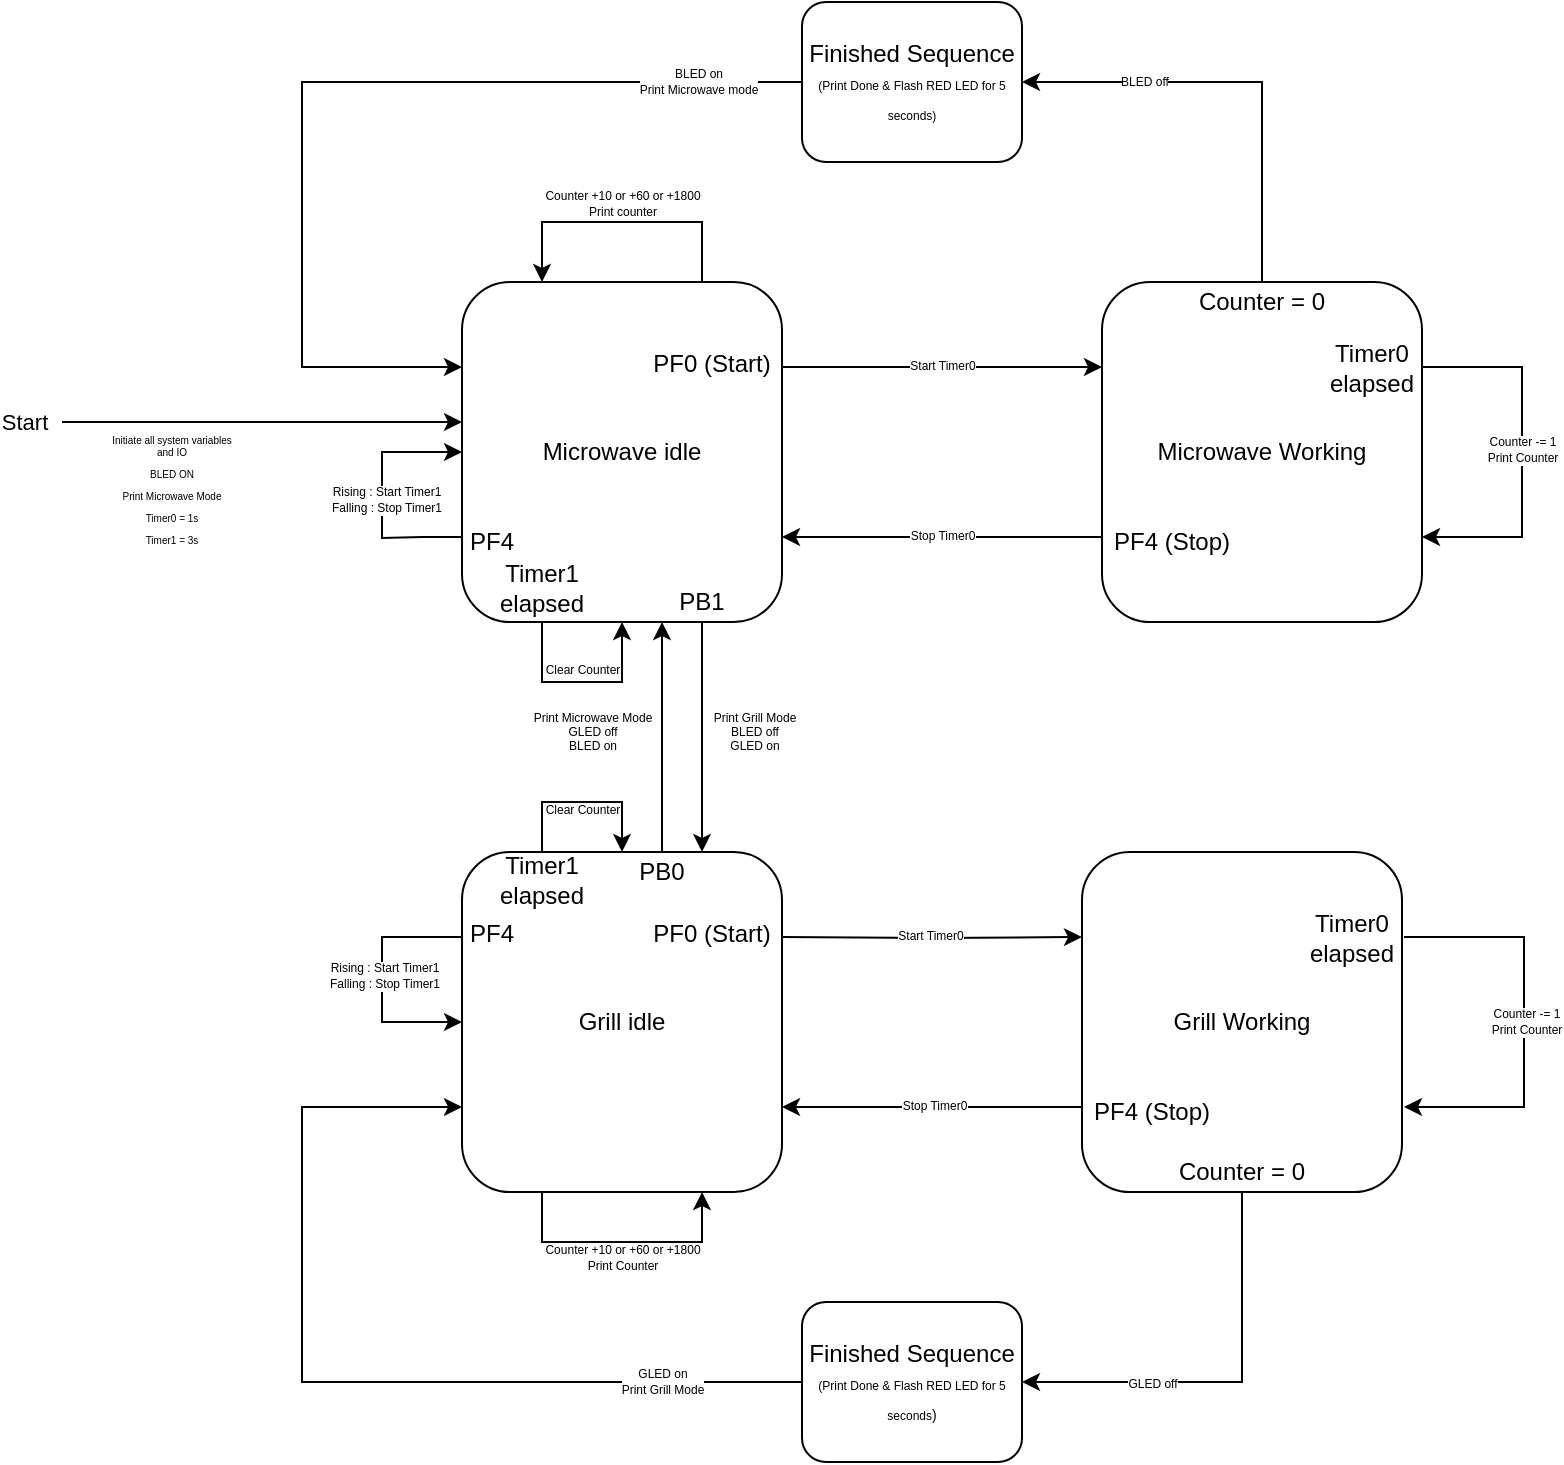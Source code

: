 <mxfile version="13.1.11" type="device"><diagram id="W4BRSVeRObj2eqA_Z_xE" name="Page-1"><mxGraphModel dx="1736" dy="888" grid="1" gridSize="10" guides="1" tooltips="1" connect="1" arrows="1" fold="1" page="1" pageScale="1" pageWidth="850" pageHeight="1100" background="#ffffff" math="0" shadow="0"><root><mxCell id="0"/><mxCell id="1" parent="0"/><mxCell id="wYL5zceBUdpx_S9_f11w-52" style="edgeStyle=orthogonalEdgeStyle;rounded=0;orthogonalLoop=1;jettySize=auto;html=1;exitX=0.25;exitY=0;exitDx=0;exitDy=0;entryX=0;entryY=1;entryDx=0;entryDy=0;" edge="1" parent="1" source="wYL5zceBUdpx_S9_f11w-2" target="wYL5zceBUdpx_S9_f11w-55"><mxGeometry relative="1" as="geometry"><Array as="points"><mxPoint x="359" y="610"/></Array></mxGeometry></mxCell><mxCell id="wYL5zceBUdpx_S9_f11w-177" value="&lt;div&gt;Print Microwave Mode&lt;/div&gt;&lt;div&gt;GLED off&lt;/div&gt;&lt;div&gt;BLED on&lt;/div&gt;" style="edgeLabel;html=1;align=center;verticalAlign=middle;resizable=0;points=[];fontSize=6;" vertex="1" connectable="0" parent="wYL5zceBUdpx_S9_f11w-52"><mxGeometry x="0.31" relative="1" as="geometry"><mxPoint x="-35" y="-5.28" as="offset"/></mxGeometry></mxCell><mxCell id="wYL5zceBUdpx_S9_f11w-173" style="edgeStyle=orthogonalEdgeStyle;rounded=0;orthogonalLoop=1;jettySize=auto;html=1;exitX=0.25;exitY=0;exitDx=0;exitDy=0;entryX=0;entryY=0;entryDx=0;entryDy=0;fontSize=6;" edge="1" parent="1" source="wYL5zceBUdpx_S9_f11w-2" target="wYL5zceBUdpx_S9_f11w-56"><mxGeometry relative="1" as="geometry"><Array as="points"><mxPoint x="299" y="585"/><mxPoint x="339" y="585"/></Array></mxGeometry></mxCell><mxCell id="wYL5zceBUdpx_S9_f11w-174" value="Clear Counter" style="edgeLabel;html=1;align=center;verticalAlign=middle;resizable=0;points=[];fontSize=6;" vertex="1" connectable="0" parent="wYL5zceBUdpx_S9_f11w-173"><mxGeometry x="0.194" y="-1" relative="1" as="geometry"><mxPoint x="-8.66" y="3" as="offset"/></mxGeometry></mxCell><mxCell id="wYL5zceBUdpx_S9_f11w-2" value="Grill idle" style="rounded=1;whiteSpace=wrap;html=1;" vertex="1" parent="1"><mxGeometry x="259" y="610" width="160" height="170" as="geometry"/></mxCell><mxCell id="wYL5zceBUdpx_S9_f11w-51" style="edgeStyle=orthogonalEdgeStyle;rounded=0;orthogonalLoop=1;jettySize=auto;html=1;exitX=0.75;exitY=1;exitDx=0;exitDy=0;entryX=0.75;entryY=0;entryDx=0;entryDy=0;" edge="1" parent="1" source="wYL5zceBUdpx_S9_f11w-3" target="wYL5zceBUdpx_S9_f11w-2"><mxGeometry relative="1" as="geometry"/></mxCell><mxCell id="wYL5zceBUdpx_S9_f11w-176" value="&lt;div&gt;Print Grill Mode&lt;/div&gt;&lt;div&gt;BLED off&lt;/div&gt;&lt;div&gt;GLED on&lt;br&gt;&lt;/div&gt;" style="edgeLabel;html=1;align=center;verticalAlign=middle;resizable=0;points=[];fontSize=6;" vertex="1" connectable="0" parent="wYL5zceBUdpx_S9_f11w-51"><mxGeometry x="-0.163" y="-1" relative="1" as="geometry"><mxPoint x="27" y="6.94" as="offset"/></mxGeometry></mxCell><mxCell id="wYL5zceBUdpx_S9_f11w-95" style="edgeStyle=orthogonalEdgeStyle;rounded=0;orthogonalLoop=1;jettySize=auto;html=1;exitX=1;exitY=0.25;exitDx=0;exitDy=0;entryX=0;entryY=0.25;entryDx=0;entryDy=0;" edge="1" parent="1" source="wYL5zceBUdpx_S9_f11w-3" target="wYL5zceBUdpx_S9_f11w-88"><mxGeometry relative="1" as="geometry"/></mxCell><mxCell id="wYL5zceBUdpx_S9_f11w-161" value="&lt;div&gt;Start Timer0&lt;/div&gt;" style="edgeLabel;html=1;align=center;verticalAlign=middle;resizable=0;points=[];fontSize=6;" vertex="1" connectable="0" parent="wYL5zceBUdpx_S9_f11w-95"><mxGeometry x="-0.135" y="-1" relative="1" as="geometry"><mxPoint x="10.73" y="-1.5" as="offset"/></mxGeometry></mxCell><mxCell id="wYL5zceBUdpx_S9_f11w-110" style="edgeStyle=orthogonalEdgeStyle;rounded=0;orthogonalLoop=1;jettySize=auto;html=1;exitX=0.75;exitY=0;exitDx=0;exitDy=0;entryX=0.25;entryY=0;entryDx=0;entryDy=0;" edge="1" parent="1" source="wYL5zceBUdpx_S9_f11w-3" target="wYL5zceBUdpx_S9_f11w-3"><mxGeometry relative="1" as="geometry"><mxPoint x="299" y="315.0" as="targetPoint"/><Array as="points"><mxPoint x="379" y="295"/><mxPoint x="299" y="295"/></Array></mxGeometry></mxCell><mxCell id="wYL5zceBUdpx_S9_f11w-111" value="&lt;div&gt;Counter +10 or +60 or +1800&lt;/div&gt;Print counter" style="edgeLabel;html=1;align=center;verticalAlign=middle;resizable=0;points=[];fontSize=6;" vertex="1" connectable="0" parent="wYL5zceBUdpx_S9_f11w-110"><mxGeometry x="-0.451" y="25" relative="1" as="geometry"><mxPoint x="-31.61" y="-34.02" as="offset"/></mxGeometry></mxCell><mxCell id="wYL5zceBUdpx_S9_f11w-3" value="Microwave idle" style="rounded=1;whiteSpace=wrap;html=1;" vertex="1" parent="1"><mxGeometry x="259" y="325" width="160" height="170" as="geometry"/></mxCell><mxCell id="wYL5zceBUdpx_S9_f11w-28" value="" style="endArrow=classic;html=1;entryX=0;entryY=0.5;entryDx=0;entryDy=0;" edge="1" parent="1"><mxGeometry width="50" height="50" relative="1" as="geometry"><mxPoint x="59" y="395" as="sourcePoint"/><mxPoint x="259" y="395" as="targetPoint"/></mxGeometry></mxCell><mxCell id="wYL5zceBUdpx_S9_f11w-140" value="Start" style="edgeLabel;html=1;align=center;verticalAlign=middle;resizable=0;points=[];" vertex="1" connectable="0" parent="wYL5zceBUdpx_S9_f11w-28"><mxGeometry x="-0.386" y="-1" relative="1" as="geometry"><mxPoint x="-80.38" y="-1" as="offset"/></mxGeometry></mxCell><mxCell id="wYL5zceBUdpx_S9_f11w-55" value="PB1" style="text;html=1;strokeColor=none;fillColor=none;align=center;verticalAlign=middle;whiteSpace=wrap;rounded=0;" vertex="1" parent="1"><mxGeometry x="359" y="475" width="40" height="20" as="geometry"/></mxCell><mxCell id="wYL5zceBUdpx_S9_f11w-56" value="PB0" style="text;html=1;strokeColor=none;fillColor=none;align=center;verticalAlign=middle;whiteSpace=wrap;rounded=0;" vertex="1" parent="1"><mxGeometry x="339" y="610" width="40" height="20" as="geometry"/></mxCell><mxCell id="wYL5zceBUdpx_S9_f11w-74" value="PF0 (Start)" style="text;html=1;strokeColor=none;fillColor=none;align=center;verticalAlign=middle;whiteSpace=wrap;rounded=0;" vertex="1" parent="1"><mxGeometry x="349" y="356" width="70" height="20" as="geometry"/></mxCell><mxCell id="wYL5zceBUdpx_S9_f11w-93" style="edgeStyle=orthogonalEdgeStyle;rounded=0;orthogonalLoop=1;jettySize=auto;html=1;exitX=0;exitY=0.75;exitDx=0;exitDy=0;entryX=1;entryY=0.75;entryDx=0;entryDy=0;" edge="1" parent="1" source="wYL5zceBUdpx_S9_f11w-88" target="wYL5zceBUdpx_S9_f11w-3"><mxGeometry relative="1" as="geometry"/></mxCell><mxCell id="wYL5zceBUdpx_S9_f11w-162" value="Stop Timer0" style="edgeLabel;html=1;align=center;verticalAlign=middle;resizable=0;points=[];fontSize=6;" vertex="1" connectable="0" parent="wYL5zceBUdpx_S9_f11w-93"><mxGeometry x="0.111" y="-1" relative="1" as="geometry"><mxPoint x="8.78" y="0.5" as="offset"/></mxGeometry></mxCell><mxCell id="wYL5zceBUdpx_S9_f11w-132" style="edgeStyle=orthogonalEdgeStyle;rounded=0;orthogonalLoop=1;jettySize=auto;html=1;exitX=0.5;exitY=0;exitDx=0;exitDy=0;entryX=1;entryY=0.5;entryDx=0;entryDy=0;" edge="1" parent="1" source="wYL5zceBUdpx_S9_f11w-88" target="wYL5zceBUdpx_S9_f11w-123"><mxGeometry relative="1" as="geometry"/></mxCell><mxCell id="wYL5zceBUdpx_S9_f11w-180" value="&lt;div&gt;BLED off&lt;/div&gt;" style="edgeLabel;html=1;align=center;verticalAlign=middle;resizable=0;points=[];fontSize=6;" vertex="1" connectable="0" parent="wYL5zceBUdpx_S9_f11w-132"><mxGeometry x="0.388" relative="1" as="geometry"><mxPoint x="-6.43" y="-0.02" as="offset"/></mxGeometry></mxCell><mxCell id="wYL5zceBUdpx_S9_f11w-88" value="Microwave Working" style="rounded=1;whiteSpace=wrap;html=1;" vertex="1" parent="1"><mxGeometry x="579" y="325" width="160" height="170" as="geometry"/></mxCell><mxCell id="wYL5zceBUdpx_S9_f11w-92" value="PF4 (Stop)" style="text;html=1;strokeColor=none;fillColor=none;align=center;verticalAlign=middle;whiteSpace=wrap;rounded=0;" vertex="1" parent="1"><mxGeometry x="579" y="445" width="70" height="20" as="geometry"/></mxCell><mxCell id="wYL5zceBUdpx_S9_f11w-101" style="edgeStyle=orthogonalEdgeStyle;rounded=0;orthogonalLoop=1;jettySize=auto;html=1;exitX=0;exitY=0.75;exitDx=0;exitDy=0;entryX=1;entryY=0.75;entryDx=0;entryDy=0;" edge="1" source="wYL5zceBUdpx_S9_f11w-104" parent="1"><mxGeometry relative="1" as="geometry"><mxPoint x="419" y="737.5" as="targetPoint"/></mxGeometry></mxCell><mxCell id="wYL5zceBUdpx_S9_f11w-164" value="Stop Timer0" style="edgeLabel;html=1;align=center;verticalAlign=middle;resizable=0;points=[];fontSize=6;" vertex="1" connectable="0" parent="wYL5zceBUdpx_S9_f11w-101"><mxGeometry x="0.136" relative="1" as="geometry"><mxPoint x="11" y="-1" as="offset"/></mxGeometry></mxCell><mxCell id="wYL5zceBUdpx_S9_f11w-102" style="edgeStyle=orthogonalEdgeStyle;rounded=0;orthogonalLoop=1;jettySize=auto;html=1;exitX=1;exitY=0.25;exitDx=0;exitDy=0;entryX=0;entryY=0.25;entryDx=0;entryDy=0;" edge="1" target="wYL5zceBUdpx_S9_f11w-104" parent="1"><mxGeometry relative="1" as="geometry"><mxPoint x="419" y="652.5" as="sourcePoint"/></mxGeometry></mxCell><mxCell id="wYL5zceBUdpx_S9_f11w-163" value="Start Timer0" style="edgeLabel;html=1;align=center;verticalAlign=middle;resizable=0;points=[];fontSize=6;" vertex="1" connectable="0" parent="wYL5zceBUdpx_S9_f11w-102"><mxGeometry x="-0.169" y="-2" relative="1" as="geometry"><mxPoint x="11" y="-3" as="offset"/></mxGeometry></mxCell><mxCell id="wYL5zceBUdpx_S9_f11w-135" style="edgeStyle=orthogonalEdgeStyle;rounded=0;orthogonalLoop=1;jettySize=auto;html=1;exitX=0.5;exitY=1;exitDx=0;exitDy=0;entryX=1;entryY=0.5;entryDx=0;entryDy=0;" edge="1" parent="1" source="wYL5zceBUdpx_S9_f11w-104" target="wYL5zceBUdpx_S9_f11w-134"><mxGeometry relative="1" as="geometry"/></mxCell><mxCell id="wYL5zceBUdpx_S9_f11w-178" value="GLED off" style="edgeLabel;html=1;align=center;verticalAlign=middle;resizable=0;points=[];fontSize=6;" vertex="1" connectable="0" parent="wYL5zceBUdpx_S9_f11w-135"><mxGeometry x="-0.1" y="-38" relative="1" as="geometry"><mxPoint x="-7.03" y="2.99" as="offset"/></mxGeometry></mxCell><mxCell id="wYL5zceBUdpx_S9_f11w-104" value="Grill Working" style="rounded=1;whiteSpace=wrap;html=1;" vertex="1" parent="1"><mxGeometry x="569" y="610" width="160" height="170" as="geometry"/></mxCell><mxCell id="wYL5zceBUdpx_S9_f11w-106" style="edgeStyle=orthogonalEdgeStyle;rounded=0;orthogonalLoop=1;jettySize=auto;html=1;exitX=0.25;exitY=1;exitDx=0;exitDy=0;entryX=0.75;entryY=1;entryDx=0;entryDy=0;" edge="1" parent="1" source="wYL5zceBUdpx_S9_f11w-2" target="wYL5zceBUdpx_S9_f11w-2"><mxGeometry relative="1" as="geometry"><Array as="points"><mxPoint x="299" y="805"/><mxPoint x="379" y="805"/></Array></mxGeometry></mxCell><mxCell id="wYL5zceBUdpx_S9_f11w-107" value="&lt;div&gt;Counter +10 or +60 or +1800&lt;/div&gt;&lt;div&gt;Print Counter&lt;/div&gt;" style="edgeLabel;html=1;align=center;verticalAlign=middle;resizable=0;points=[];fontSize=6;" vertex="1" connectable="0" parent="wYL5zceBUdpx_S9_f11w-106"><mxGeometry x="0.274" y="-1" relative="1" as="geometry"><mxPoint x="-17.84" y="6.98" as="offset"/></mxGeometry></mxCell><mxCell id="wYL5zceBUdpx_S9_f11w-112" style="edgeStyle=orthogonalEdgeStyle;rounded=0;orthogonalLoop=1;jettySize=auto;html=1;exitX=1;exitY=0.25;exitDx=0;exitDy=0;entryX=1;entryY=0.75;entryDx=0;entryDy=0;" edge="1" parent="1"><mxGeometry relative="1" as="geometry"><mxPoint x="730" y="652.5" as="sourcePoint"/><mxPoint x="730" y="737.5" as="targetPoint"/><Array as="points"><mxPoint x="790" y="653"/><mxPoint x="790" y="738"/></Array></mxGeometry></mxCell><mxCell id="wYL5zceBUdpx_S9_f11w-113" value="&lt;div&gt;Counter -= 1&lt;/div&gt;Print Counter" style="edgeLabel;html=1;align=center;verticalAlign=middle;resizable=0;points=[];fontSize=6;" vertex="1" connectable="0" parent="wYL5zceBUdpx_S9_f11w-112"><mxGeometry x="0.093" relative="1" as="geometry"><mxPoint x="1" y="-9.64" as="offset"/></mxGeometry></mxCell><mxCell id="wYL5zceBUdpx_S9_f11w-114" value="&lt;div&gt;Timer0&lt;/div&gt;elapsed" style="text;html=1;strokeColor=none;fillColor=none;align=center;verticalAlign=middle;whiteSpace=wrap;rounded=0;" vertex="1" parent="1"><mxGeometry x="679" y="638" width="50" height="30" as="geometry"/></mxCell><mxCell id="wYL5zceBUdpx_S9_f11w-115" value="&lt;div&gt;Timer0&lt;/div&gt;&lt;div&gt;elapsed&lt;br&gt;&lt;/div&gt;" style="text;html=1;strokeColor=none;fillColor=none;align=center;verticalAlign=middle;whiteSpace=wrap;rounded=0;" vertex="1" parent="1"><mxGeometry x="689" y="352" width="50" height="31" as="geometry"/></mxCell><mxCell id="wYL5zceBUdpx_S9_f11w-118" style="edgeStyle=orthogonalEdgeStyle;rounded=0;orthogonalLoop=1;jettySize=auto;html=1;exitX=1;exitY=0.25;exitDx=0;exitDy=0;entryX=1;entryY=0.75;entryDx=0;entryDy=0;" edge="1" parent="1" source="wYL5zceBUdpx_S9_f11w-88" target="wYL5zceBUdpx_S9_f11w-88"><mxGeometry relative="1" as="geometry"><Array as="points"><mxPoint x="789" y="368"/><mxPoint x="789" y="453"/></Array></mxGeometry></mxCell><mxCell id="wYL5zceBUdpx_S9_f11w-119" value="&lt;div style=&quot;font-size: 6px&quot;&gt;&lt;font style=&quot;font-size: 6px&quot;&gt;Counter -= 1&lt;/font&gt;&lt;/div&gt;&lt;font style=&quot;font-size: 6px&quot;&gt;Print Counter&lt;br style=&quot;font-size: 6px&quot;&gt;&lt;/font&gt;" style="edgeLabel;html=1;align=center;verticalAlign=middle;resizable=0;points=[];fontSize=6;" vertex="1" connectable="0" parent="wYL5zceBUdpx_S9_f11w-118"><mxGeometry x="0.127" y="-4" relative="1" as="geometry"><mxPoint x="3.94" y="-12.71" as="offset"/></mxGeometry></mxCell><mxCell id="wYL5zceBUdpx_S9_f11w-120" value="PF4 (Stop)" style="text;html=1;strokeColor=none;fillColor=none;align=center;verticalAlign=middle;whiteSpace=wrap;rounded=0;" vertex="1" parent="1"><mxGeometry x="569" y="730" width="70" height="20" as="geometry"/></mxCell><mxCell id="wYL5zceBUdpx_S9_f11w-121" value="PF0 (Start)" style="text;html=1;strokeColor=none;fillColor=none;align=center;verticalAlign=middle;whiteSpace=wrap;rounded=0;" vertex="1" parent="1"><mxGeometry x="349" y="641" width="70" height="20" as="geometry"/></mxCell><mxCell id="wYL5zceBUdpx_S9_f11w-133" style="edgeStyle=orthogonalEdgeStyle;rounded=0;orthogonalLoop=1;jettySize=auto;html=1;exitX=0;exitY=0.5;exitDx=0;exitDy=0;entryX=0;entryY=0.25;entryDx=0;entryDy=0;" edge="1" parent="1" source="wYL5zceBUdpx_S9_f11w-123" target="wYL5zceBUdpx_S9_f11w-3"><mxGeometry relative="1" as="geometry"><Array as="points"><mxPoint x="179" y="225"/><mxPoint x="179" y="368"/></Array></mxGeometry></mxCell><mxCell id="wYL5zceBUdpx_S9_f11w-182" value="&lt;div&gt;BLED on&lt;/div&gt;&lt;div&gt;Print Microwave mode&lt;br&gt;&lt;/div&gt;" style="edgeLabel;html=1;align=center;verticalAlign=middle;resizable=0;points=[];fontSize=6;" vertex="1" connectable="0" parent="wYL5zceBUdpx_S9_f11w-133"><mxGeometry x="-0.777" relative="1" as="geometry"><mxPoint as="offset"/></mxGeometry></mxCell><mxCell id="wYL5zceBUdpx_S9_f11w-123" value="&lt;div&gt;Finished Sequence&lt;/div&gt;&lt;font style=&quot;font-size: 6px&quot;&gt;(Print Done &amp;amp; Flash RED LED for 5 seconds)&lt;/font&gt;" style="rounded=1;whiteSpace=wrap;html=1;" vertex="1" parent="1"><mxGeometry x="429" y="185" width="110" height="80" as="geometry"/></mxCell><mxCell id="wYL5zceBUdpx_S9_f11w-124" value="Counter = 0" style="text;html=1;strokeColor=none;fillColor=none;align=center;verticalAlign=middle;whiteSpace=wrap;rounded=0;" vertex="1" parent="1"><mxGeometry x="619" y="325" width="80" height="20" as="geometry"/></mxCell><mxCell id="wYL5zceBUdpx_S9_f11w-126" value="Counter = 0" style="text;html=1;strokeColor=none;fillColor=none;align=center;verticalAlign=middle;whiteSpace=wrap;rounded=0;" vertex="1" parent="1"><mxGeometry x="609" y="760" width="80" height="20" as="geometry"/></mxCell><mxCell id="wYL5zceBUdpx_S9_f11w-138" style="edgeStyle=orthogonalEdgeStyle;rounded=0;orthogonalLoop=1;jettySize=auto;html=1;exitX=0;exitY=0.5;exitDx=0;exitDy=0;entryX=0;entryY=0.75;entryDx=0;entryDy=0;" edge="1" parent="1" source="wYL5zceBUdpx_S9_f11w-134" target="wYL5zceBUdpx_S9_f11w-2"><mxGeometry relative="1" as="geometry"><Array as="points"><mxPoint x="179" y="875"/><mxPoint x="179" y="738"/></Array></mxGeometry></mxCell><mxCell id="wYL5zceBUdpx_S9_f11w-179" value="&lt;div&gt;GLED on&lt;/div&gt;&lt;div&gt;Print Grill Mode&lt;br&gt;&lt;/div&gt;" style="edgeLabel;html=1;align=center;verticalAlign=middle;resizable=0;points=[];fontSize=6;" vertex="1" connectable="0" parent="wYL5zceBUdpx_S9_f11w-138"><mxGeometry x="-0.856" relative="1" as="geometry"><mxPoint x="-36.29" as="offset"/></mxGeometry></mxCell><mxCell id="wYL5zceBUdpx_S9_f11w-134" value="&lt;div&gt;Finished Sequence&lt;/div&gt;&lt;font style=&quot;font-size: 7px&quot;&gt;&lt;font style=&quot;font-size: 6px&quot;&gt;(Print Done &amp;amp; Flash RED LED for 5 seconds&lt;/font&gt;)&lt;/font&gt;" style="rounded=1;whiteSpace=wrap;html=1;" vertex="1" parent="1"><mxGeometry x="429" y="835" width="110" height="80" as="geometry"/></mxCell><mxCell id="wYL5zceBUdpx_S9_f11w-142" value="PF4" style="text;html=1;strokeColor=none;fillColor=none;align=center;verticalAlign=middle;whiteSpace=wrap;rounded=0;" vertex="1" parent="1"><mxGeometry x="259" y="641" width="30" height="20" as="geometry"/></mxCell><mxCell id="wYL5zceBUdpx_S9_f11w-145" style="edgeStyle=orthogonalEdgeStyle;rounded=0;orthogonalLoop=1;jettySize=auto;html=1;exitX=0;exitY=0.25;exitDx=0;exitDy=0;entryX=0;entryY=0.5;entryDx=0;entryDy=0;" edge="1" parent="1" source="wYL5zceBUdpx_S9_f11w-2" target="wYL5zceBUdpx_S9_f11w-2"><mxGeometry relative="1" as="geometry"><Array as="points"><mxPoint x="219" y="653"/><mxPoint x="219" y="695"/></Array></mxGeometry></mxCell><mxCell id="wYL5zceBUdpx_S9_f11w-167" value="&lt;div&gt;Rising : Start Timer1&lt;/div&gt;&lt;div&gt;Falling : Stop Timer1&lt;/div&gt;" style="edgeLabel;html=1;align=center;verticalAlign=middle;resizable=0;points=[];fontSize=6;" vertex="1" connectable="0" parent="wYL5zceBUdpx_S9_f11w-145"><mxGeometry x="-0.358" y="16" relative="1" as="geometry"><mxPoint y="3" as="offset"/></mxGeometry></mxCell><mxCell id="wYL5zceBUdpx_S9_f11w-150" value="PF4 " style="text;html=1;strokeColor=none;fillColor=none;align=center;verticalAlign=middle;whiteSpace=wrap;rounded=0;" vertex="1" parent="1"><mxGeometry x="259" y="445" width="30" height="20" as="geometry"/></mxCell><mxCell id="wYL5zceBUdpx_S9_f11w-151" style="edgeStyle=orthogonalEdgeStyle;rounded=0;orthogonalLoop=1;jettySize=auto;html=1;exitX=0;exitY=0.75;exitDx=0;exitDy=0;entryX=0;entryY=0.5;entryDx=0;entryDy=0;" edge="1" parent="1" source="wYL5zceBUdpx_S9_f11w-3" target="wYL5zceBUdpx_S9_f11w-3"><mxGeometry relative="1" as="geometry"><Array as="points"><mxPoint x="239" y="453"/><mxPoint x="219" y="453"/><mxPoint x="219" y="410"/></Array></mxGeometry></mxCell><mxCell id="wYL5zceBUdpx_S9_f11w-166" value="&lt;div&gt;Rising : Start Timer1&lt;/div&gt;&lt;div&gt;Falling : Stop Timer1&lt;/div&gt;" style="edgeLabel;html=1;align=center;verticalAlign=middle;resizable=0;points=[];fontSize=6;" vertex="1" connectable="0" parent="wYL5zceBUdpx_S9_f11w-151"><mxGeometry x="-0.185" y="-2" relative="1" as="geometry"><mxPoint y="-9.57" as="offset"/></mxGeometry></mxCell><mxCell id="wYL5zceBUdpx_S9_f11w-153" value="&lt;div style=&quot;font-size: 5px&quot;&gt;&lt;p&gt;&lt;font style=&quot;font-size: 5px&quot;&gt;Initiate all system variables and IO&lt;br&gt;&lt;/font&gt;&lt;/p&gt;&lt;p&gt;&lt;font style=&quot;font-size: 5px&quot;&gt;BLED ON&lt;/font&gt;&lt;/p&gt;&lt;p&gt;&lt;font style=&quot;font-size: 5px&quot;&gt;Print Microwave Mode&lt;br&gt;&lt;/font&gt;&lt;/p&gt;&lt;p&gt;&lt;font style=&quot;font-size: 5px&quot;&gt;Timer0 = 1s&lt;/font&gt;&lt;/p&gt;&lt;p&gt;&lt;font style=&quot;font-size: 5px&quot;&gt;Timer1 = 3s&lt;br&gt;&lt;/font&gt;&lt;/p&gt;&lt;/div&gt;" style="text;html=1;strokeColor=none;fillColor=none;align=center;verticalAlign=middle;whiteSpace=wrap;rounded=0;fontSize=6;" vertex="1" parent="1"><mxGeometry x="79" y="395" width="70" height="65" as="geometry"/></mxCell><mxCell id="wYL5zceBUdpx_S9_f11w-170" style="edgeStyle=orthogonalEdgeStyle;rounded=0;orthogonalLoop=1;jettySize=auto;html=1;exitX=0.25;exitY=1;exitDx=0;exitDy=0;fontSize=6;" edge="1" parent="1" source="wYL5zceBUdpx_S9_f11w-3" target="wYL5zceBUdpx_S9_f11w-3"><mxGeometry relative="1" as="geometry"><Array as="points"><mxPoint x="299" y="525"/><mxPoint x="339" y="525"/></Array></mxGeometry></mxCell><mxCell id="wYL5zceBUdpx_S9_f11w-171" value="Clear Counter" style="edgeLabel;html=1;align=center;verticalAlign=middle;resizable=0;points=[];fontSize=6;" vertex="1" connectable="0" parent="wYL5zceBUdpx_S9_f11w-170"><mxGeometry x="-0.259" y="12" relative="1" as="geometry"><mxPoint x="12.98" y="5.98" as="offset"/></mxGeometry></mxCell><mxCell id="wYL5zceBUdpx_S9_f11w-172" value="&lt;div&gt;Timer1&lt;/div&gt;&lt;div&gt;elapsed&lt;/div&gt;" style="text;html=1;strokeColor=none;fillColor=none;align=center;verticalAlign=middle;whiteSpace=wrap;rounded=0;" vertex="1" parent="1"><mxGeometry x="284" y="614" width="30" height="20" as="geometry"/></mxCell><mxCell id="wYL5zceBUdpx_S9_f11w-175" value="&lt;div&gt;Timer1&lt;/div&gt;&lt;div&gt;elapsed&lt;/div&gt;" style="text;html=1;strokeColor=none;fillColor=none;align=center;verticalAlign=middle;whiteSpace=wrap;rounded=0;" vertex="1" parent="1"><mxGeometry x="284" y="468" width="30" height="20" as="geometry"/></mxCell></root></mxGraphModel></diagram></mxfile>